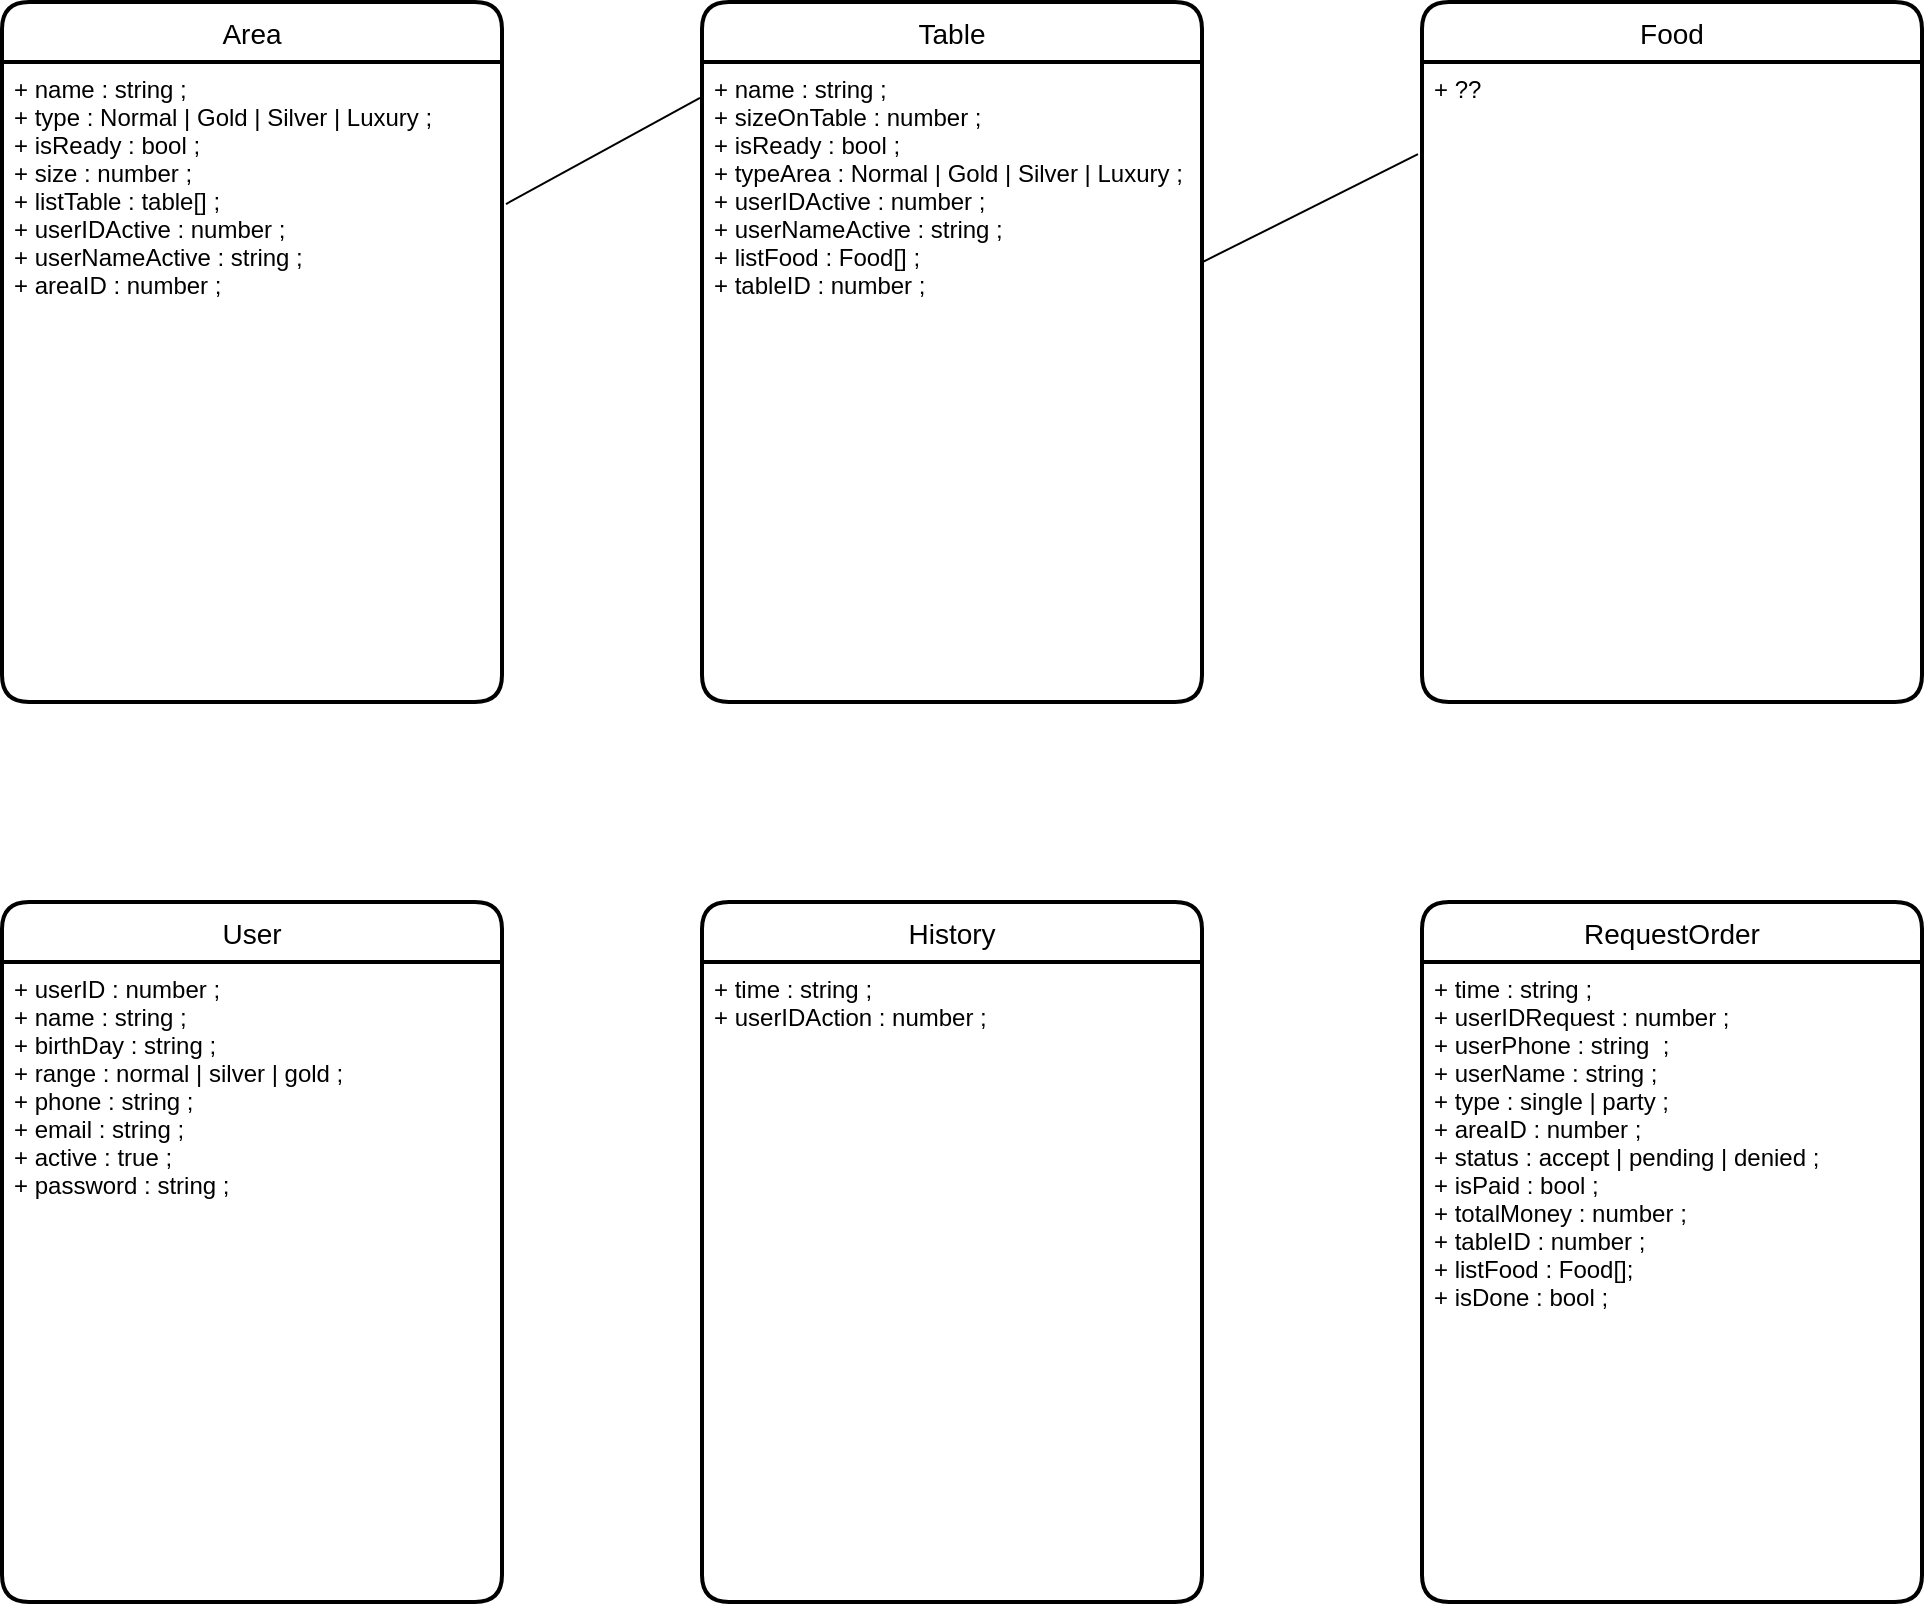 <mxfile version="16.5.6" type="github">
  <diagram id="YImii7tiH5j1vaAjQ2aK" name="Page-1">
    <mxGraphModel dx="6976" dy="661" grid="1" gridSize="10" guides="1" tooltips="1" connect="1" arrows="1" fold="1" page="1" pageScale="1" pageWidth="3000" pageHeight="3000" math="0" shadow="0">
      <root>
        <mxCell id="0" />
        <mxCell id="1" parent="0" />
        <mxCell id="hHw5ABc2bmfRjNLqlmMM-9" value="Area" style="swimlane;childLayout=stackLayout;horizontal=1;startSize=30;horizontalStack=0;rounded=1;fontSize=14;fontStyle=0;strokeWidth=2;resizeParent=0;resizeLast=1;shadow=0;dashed=0;align=center;" vertex="1" parent="1">
          <mxGeometry x="-3720" y="1100" width="250" height="350" as="geometry" />
        </mxCell>
        <mxCell id="hHw5ABc2bmfRjNLqlmMM-10" value="+ name : string ;&#xa;+ type : Normal | Gold | Silver | Luxury ;&#xa;+ isReady : bool ;&#xa;+ size : number ;&#xa;+ listTable : table[] ;&#xa;+ userIDActive : number ;&#xa;+ userNameActive : string ; &#xa;+ areaID : number ;" style="align=left;strokeColor=none;fillColor=none;spacingLeft=4;fontSize=12;verticalAlign=top;resizable=0;rotatable=0;part=1;" vertex="1" parent="hHw5ABc2bmfRjNLqlmMM-9">
          <mxGeometry y="30" width="250" height="320" as="geometry" />
        </mxCell>
        <mxCell id="hHw5ABc2bmfRjNLqlmMM-13" value="Table" style="swimlane;childLayout=stackLayout;horizontal=1;startSize=30;horizontalStack=0;rounded=1;fontSize=14;fontStyle=0;strokeWidth=2;resizeParent=0;resizeLast=1;shadow=0;dashed=0;align=center;" vertex="1" parent="1">
          <mxGeometry x="-3370" y="1100" width="250" height="350" as="geometry" />
        </mxCell>
        <mxCell id="hHw5ABc2bmfRjNLqlmMM-14" value="+ name : string ;&#xa;+ sizeOnTable : number ;&#xa;+ isReady : bool ;&#xa;+ typeArea : Normal | Gold | Silver | Luxury ;&#xa;+ userIDActive : number ;&#xa;+ userNameActive : string ;&#xa;+ listFood : Food[] ;&#xa;+ tableID : number ;" style="align=left;strokeColor=none;fillColor=none;spacingLeft=4;fontSize=12;verticalAlign=top;resizable=0;rotatable=0;part=1;" vertex="1" parent="hHw5ABc2bmfRjNLqlmMM-13">
          <mxGeometry y="30" width="250" height="320" as="geometry" />
        </mxCell>
        <mxCell id="hHw5ABc2bmfRjNLqlmMM-15" value="History" style="swimlane;childLayout=stackLayout;horizontal=1;startSize=30;horizontalStack=0;rounded=1;fontSize=14;fontStyle=0;strokeWidth=2;resizeParent=0;resizeLast=1;shadow=0;dashed=0;align=center;" vertex="1" parent="1">
          <mxGeometry x="-3370" y="1550" width="250" height="350" as="geometry" />
        </mxCell>
        <mxCell id="hHw5ABc2bmfRjNLqlmMM-16" value="+ time : string ;&#xa;+ userIDAction : number ;&#xa;" style="align=left;strokeColor=none;fillColor=none;spacingLeft=4;fontSize=12;verticalAlign=top;resizable=0;rotatable=0;part=1;" vertex="1" parent="hHw5ABc2bmfRjNLqlmMM-15">
          <mxGeometry y="30" width="250" height="320" as="geometry" />
        </mxCell>
        <mxCell id="hHw5ABc2bmfRjNLqlmMM-17" value="User" style="swimlane;childLayout=stackLayout;horizontal=1;startSize=30;horizontalStack=0;rounded=1;fontSize=14;fontStyle=0;strokeWidth=2;resizeParent=0;resizeLast=1;shadow=0;dashed=0;align=center;" vertex="1" parent="1">
          <mxGeometry x="-3720" y="1550" width="250" height="350" as="geometry" />
        </mxCell>
        <mxCell id="hHw5ABc2bmfRjNLqlmMM-18" value="+ userID : number ;&#xa;+ name : string ;&#xa;+ birthDay : string ;&#xa;+ range : normal | silver | gold ;&#xa;+ phone : string ;&#xa;+ email : string ;&#xa;+ active : true ;&#xa;+ password : string ;&#xa;" style="align=left;strokeColor=none;fillColor=none;spacingLeft=4;fontSize=12;verticalAlign=top;resizable=0;rotatable=0;part=1;" vertex="1" parent="hHw5ABc2bmfRjNLqlmMM-17">
          <mxGeometry y="30" width="250" height="320" as="geometry" />
        </mxCell>
        <mxCell id="hHw5ABc2bmfRjNLqlmMM-19" value="Food" style="swimlane;childLayout=stackLayout;horizontal=1;startSize=30;horizontalStack=0;rounded=1;fontSize=14;fontStyle=0;strokeWidth=2;resizeParent=0;resizeLast=1;shadow=0;dashed=0;align=center;" vertex="1" parent="1">
          <mxGeometry x="-3010" y="1100" width="250" height="350" as="geometry" />
        </mxCell>
        <mxCell id="hHw5ABc2bmfRjNLqlmMM-20" value="+ ??" style="align=left;strokeColor=none;fillColor=none;spacingLeft=4;fontSize=12;verticalAlign=top;resizable=0;rotatable=0;part=1;" vertex="1" parent="hHw5ABc2bmfRjNLqlmMM-19">
          <mxGeometry y="30" width="250" height="320" as="geometry" />
        </mxCell>
        <mxCell id="hHw5ABc2bmfRjNLqlmMM-21" value="" style="endArrow=none;html=1;rounded=0;exitX=1.008;exitY=0.222;exitDx=0;exitDy=0;exitPerimeter=0;entryX=-0.004;entryY=0.056;entryDx=0;entryDy=0;entryPerimeter=0;" edge="1" parent="1" source="hHw5ABc2bmfRjNLqlmMM-10" target="hHw5ABc2bmfRjNLqlmMM-14">
          <mxGeometry relative="1" as="geometry">
            <mxPoint x="-3400" y="1350" as="sourcePoint" />
            <mxPoint x="-3240" y="1350" as="targetPoint" />
          </mxGeometry>
        </mxCell>
        <mxCell id="hHw5ABc2bmfRjNLqlmMM-22" value="" style="endArrow=none;html=1;rounded=0;exitX=1;exitY=0.313;exitDx=0;exitDy=0;exitPerimeter=0;entryX=-0.008;entryY=0.144;entryDx=0;entryDy=0;entryPerimeter=0;" edge="1" parent="1" source="hHw5ABc2bmfRjNLqlmMM-14" target="hHw5ABc2bmfRjNLqlmMM-20">
          <mxGeometry relative="1" as="geometry">
            <mxPoint x="-3280" y="1350" as="sourcePoint" />
            <mxPoint x="-3120" y="1350" as="targetPoint" />
          </mxGeometry>
        </mxCell>
        <mxCell id="hHw5ABc2bmfRjNLqlmMM-23" value="RequestOrder" style="swimlane;childLayout=stackLayout;horizontal=1;startSize=30;horizontalStack=0;rounded=1;fontSize=14;fontStyle=0;strokeWidth=2;resizeParent=0;resizeLast=1;shadow=0;dashed=0;align=center;" vertex="1" parent="1">
          <mxGeometry x="-3010" y="1550" width="250" height="350" as="geometry" />
        </mxCell>
        <mxCell id="hHw5ABc2bmfRjNLqlmMM-24" value="+ time : string ;&#xa;+ userIDRequest : number ;&#xa;+ userPhone : string  ;&#xa;+ userName : string ;&#xa;+ type : single | party ;&#xa;+ areaID : number ;&#xa;+ status : accept | pending | denied ;&#xa;+ isPaid : bool ;&#xa;+ totalMoney : number ;&#xa;+ tableID : number ;&#xa;+ listFood : Food[];&#xa;+ isDone : bool ;&#xa;" style="align=left;strokeColor=none;fillColor=none;spacingLeft=4;fontSize=12;verticalAlign=top;resizable=0;rotatable=0;part=1;" vertex="1" parent="hHw5ABc2bmfRjNLqlmMM-23">
          <mxGeometry y="30" width="250" height="320" as="geometry" />
        </mxCell>
      </root>
    </mxGraphModel>
  </diagram>
</mxfile>

